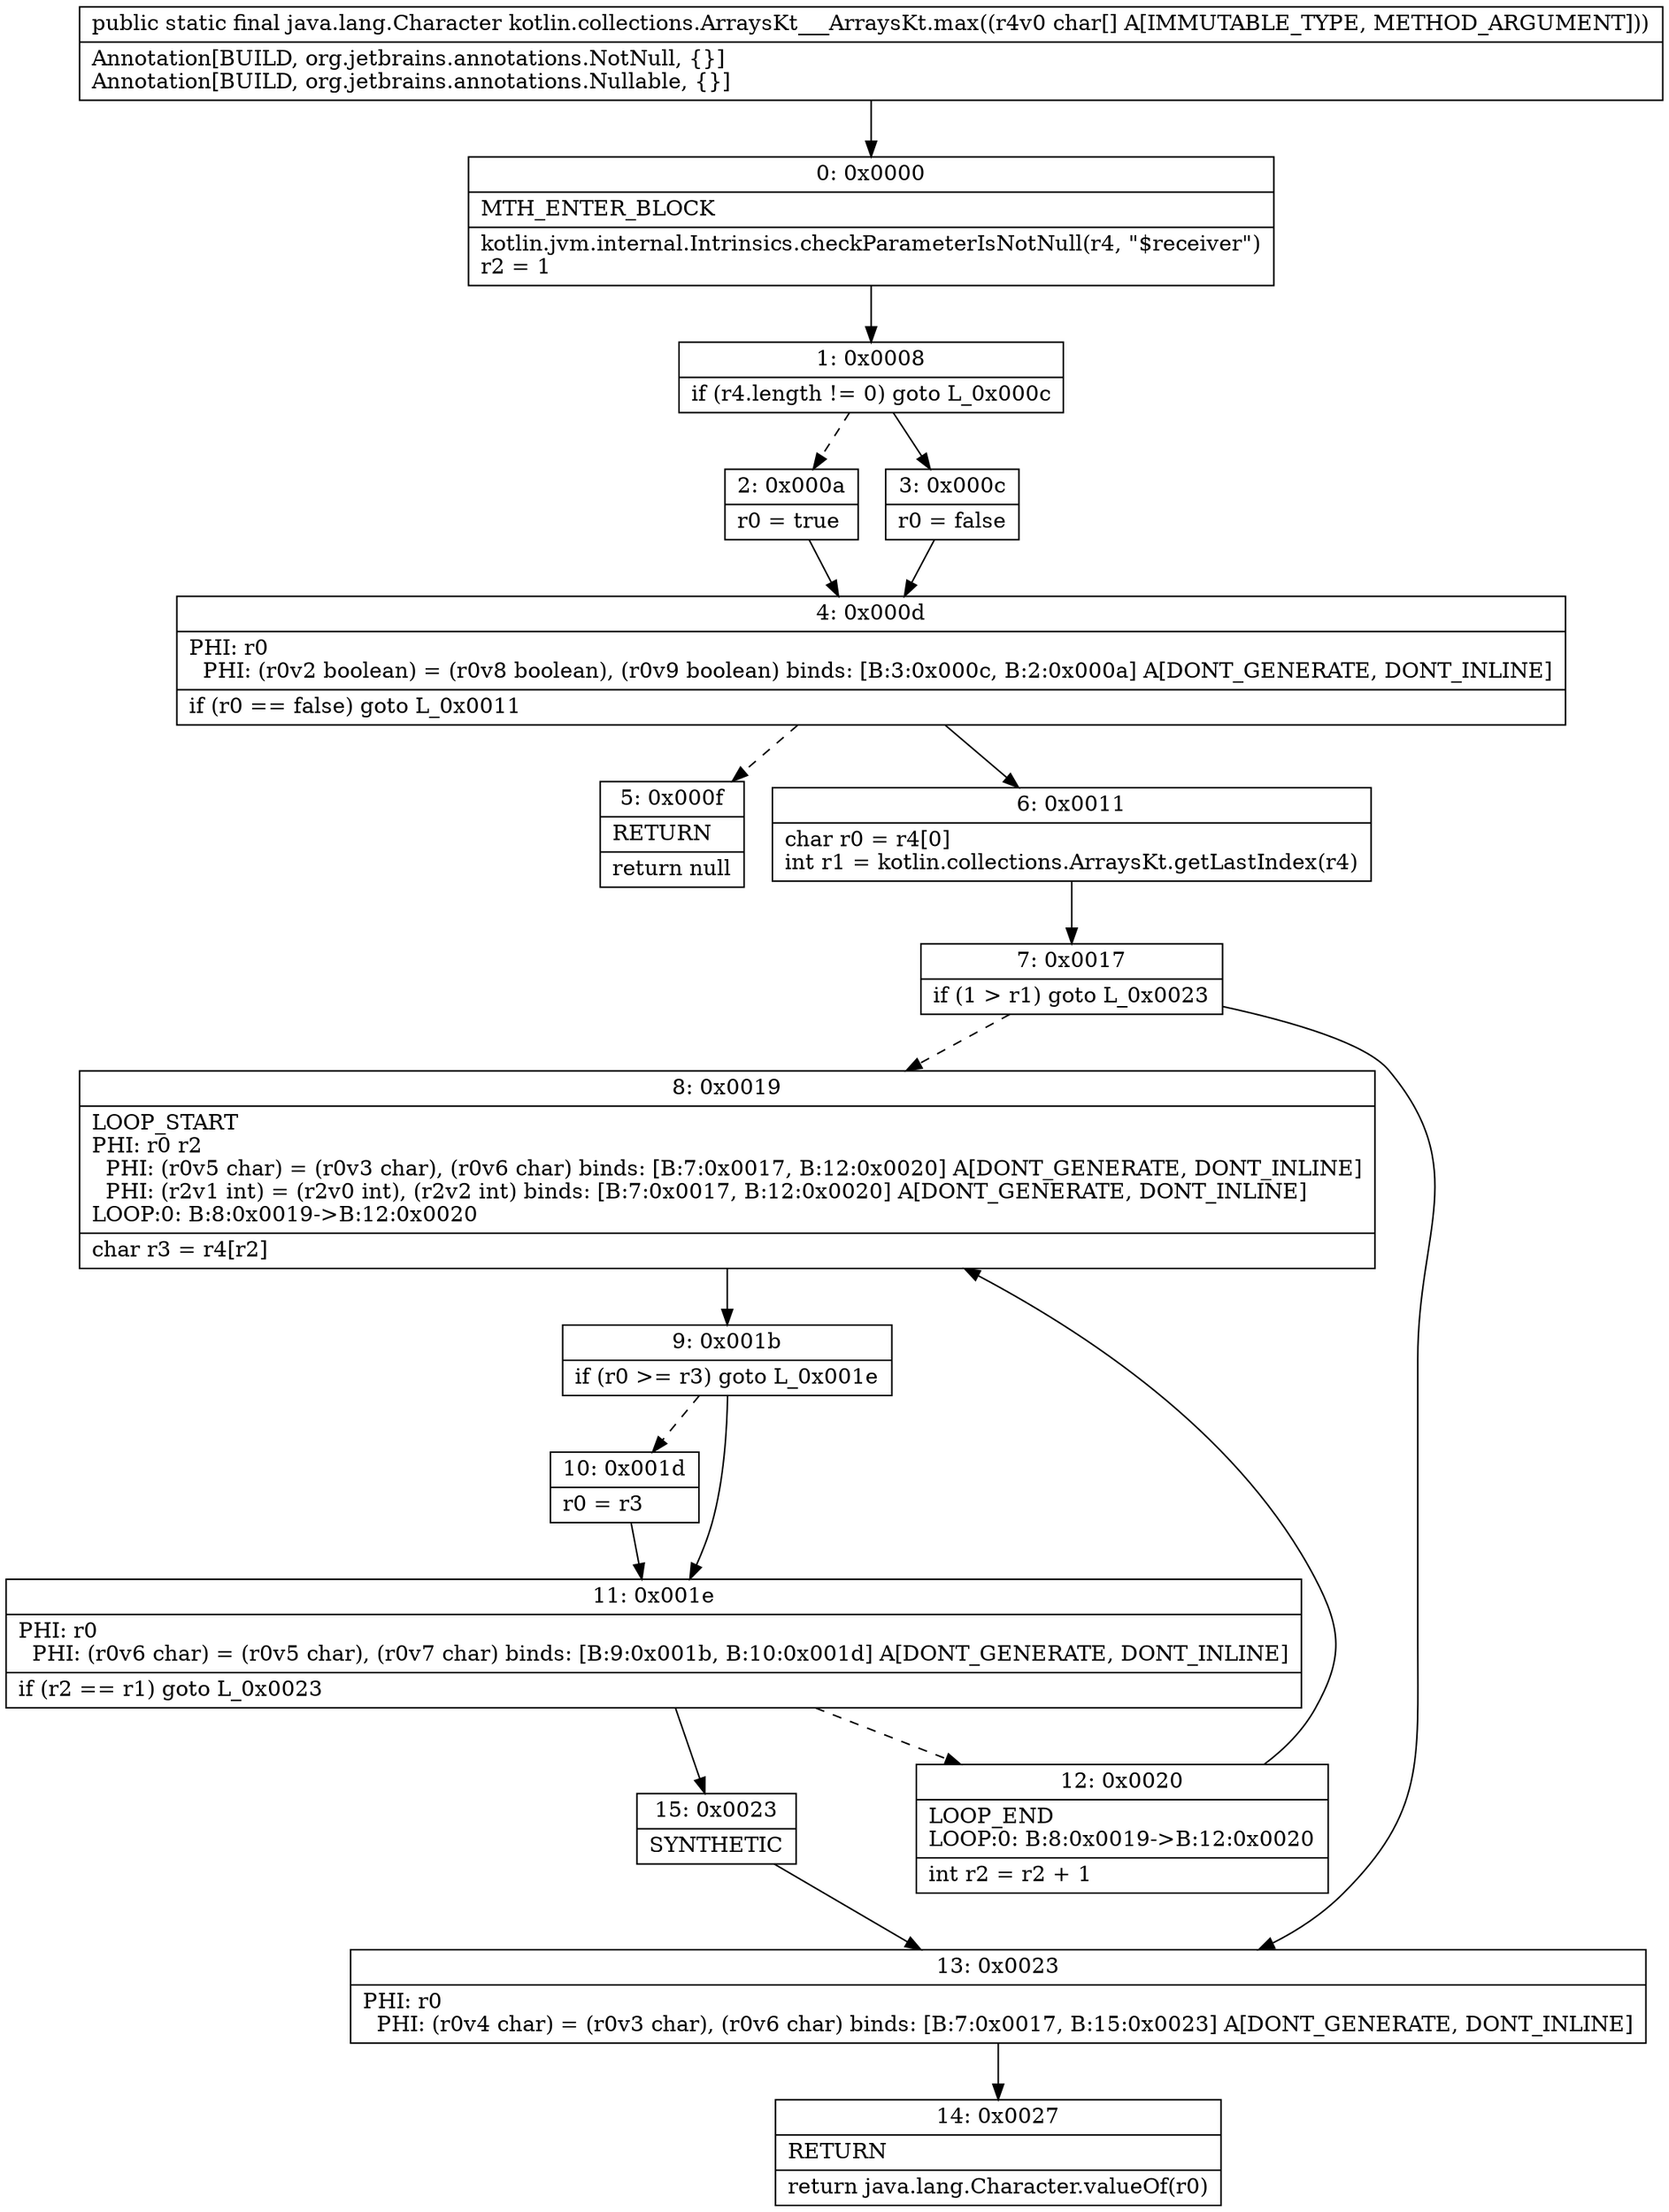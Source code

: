 digraph "CFG forkotlin.collections.ArraysKt___ArraysKt.max([C)Ljava\/lang\/Character;" {
Node_0 [shape=record,label="{0\:\ 0x0000|MTH_ENTER_BLOCK\l|kotlin.jvm.internal.Intrinsics.checkParameterIsNotNull(r4, \"$receiver\")\lr2 = 1\l}"];
Node_1 [shape=record,label="{1\:\ 0x0008|if (r4.length != 0) goto L_0x000c\l}"];
Node_2 [shape=record,label="{2\:\ 0x000a|r0 = true\l}"];
Node_3 [shape=record,label="{3\:\ 0x000c|r0 = false\l}"];
Node_4 [shape=record,label="{4\:\ 0x000d|PHI: r0 \l  PHI: (r0v2 boolean) = (r0v8 boolean), (r0v9 boolean) binds: [B:3:0x000c, B:2:0x000a] A[DONT_GENERATE, DONT_INLINE]\l|if (r0 == false) goto L_0x0011\l}"];
Node_5 [shape=record,label="{5\:\ 0x000f|RETURN\l|return null\l}"];
Node_6 [shape=record,label="{6\:\ 0x0011|char r0 = r4[0]\lint r1 = kotlin.collections.ArraysKt.getLastIndex(r4)\l}"];
Node_7 [shape=record,label="{7\:\ 0x0017|if (1 \> r1) goto L_0x0023\l}"];
Node_8 [shape=record,label="{8\:\ 0x0019|LOOP_START\lPHI: r0 r2 \l  PHI: (r0v5 char) = (r0v3 char), (r0v6 char) binds: [B:7:0x0017, B:12:0x0020] A[DONT_GENERATE, DONT_INLINE]\l  PHI: (r2v1 int) = (r2v0 int), (r2v2 int) binds: [B:7:0x0017, B:12:0x0020] A[DONT_GENERATE, DONT_INLINE]\lLOOP:0: B:8:0x0019\-\>B:12:0x0020\l|char r3 = r4[r2]\l}"];
Node_9 [shape=record,label="{9\:\ 0x001b|if (r0 \>= r3) goto L_0x001e\l}"];
Node_10 [shape=record,label="{10\:\ 0x001d|r0 = r3\l}"];
Node_11 [shape=record,label="{11\:\ 0x001e|PHI: r0 \l  PHI: (r0v6 char) = (r0v5 char), (r0v7 char) binds: [B:9:0x001b, B:10:0x001d] A[DONT_GENERATE, DONT_INLINE]\l|if (r2 == r1) goto L_0x0023\l}"];
Node_12 [shape=record,label="{12\:\ 0x0020|LOOP_END\lLOOP:0: B:8:0x0019\-\>B:12:0x0020\l|int r2 = r2 + 1\l}"];
Node_13 [shape=record,label="{13\:\ 0x0023|PHI: r0 \l  PHI: (r0v4 char) = (r0v3 char), (r0v6 char) binds: [B:7:0x0017, B:15:0x0023] A[DONT_GENERATE, DONT_INLINE]\l}"];
Node_14 [shape=record,label="{14\:\ 0x0027|RETURN\l|return java.lang.Character.valueOf(r0)\l}"];
Node_15 [shape=record,label="{15\:\ 0x0023|SYNTHETIC\l}"];
MethodNode[shape=record,label="{public static final java.lang.Character kotlin.collections.ArraysKt___ArraysKt.max((r4v0 char[] A[IMMUTABLE_TYPE, METHOD_ARGUMENT]))  | Annotation[BUILD, org.jetbrains.annotations.NotNull, \{\}]\lAnnotation[BUILD, org.jetbrains.annotations.Nullable, \{\}]\l}"];
MethodNode -> Node_0;
Node_0 -> Node_1;
Node_1 -> Node_2[style=dashed];
Node_1 -> Node_3;
Node_2 -> Node_4;
Node_3 -> Node_4;
Node_4 -> Node_5[style=dashed];
Node_4 -> Node_6;
Node_6 -> Node_7;
Node_7 -> Node_8[style=dashed];
Node_7 -> Node_13;
Node_8 -> Node_9;
Node_9 -> Node_10[style=dashed];
Node_9 -> Node_11;
Node_10 -> Node_11;
Node_11 -> Node_12[style=dashed];
Node_11 -> Node_15;
Node_12 -> Node_8;
Node_13 -> Node_14;
Node_15 -> Node_13;
}


